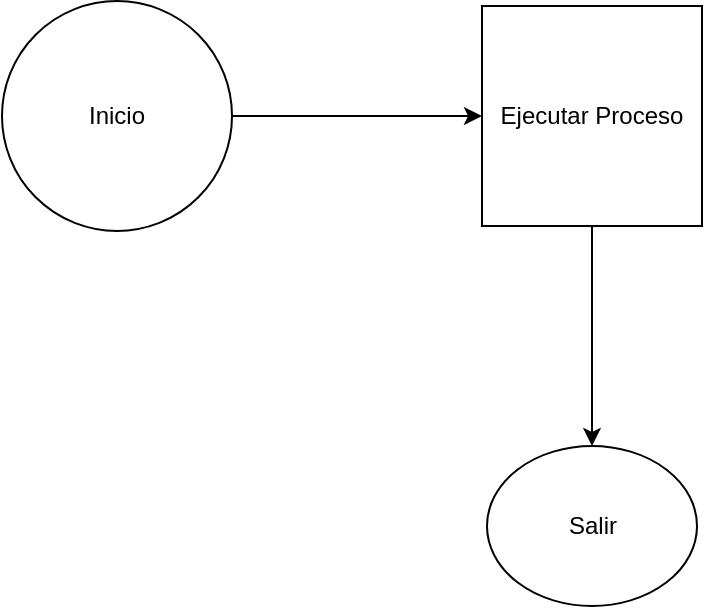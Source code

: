 <mxfile version="14.2.4" type="embed">
    <diagram id="VQltaTwj-Kha6fKFXXtj" name="Page-1">
        <mxGraphModel dx="506" dy="430" grid="1" gridSize="10" guides="1" tooltips="1" connect="1" arrows="1" fold="1" page="1" pageScale="1" pageWidth="827" pageHeight="1169" math="0" shadow="0">
            <root>
                <mxCell id="0"/>
                <mxCell id="1" parent="0"/>
                <mxCell id="10" style="edgeStyle=orthogonalEdgeStyle;rounded=0;orthogonalLoop=1;jettySize=auto;html=1;strokeColor=#000000;" edge="1" parent="1" source="2" target="3">
                    <mxGeometry relative="1" as="geometry"/>
                </mxCell>
                <mxCell id="2" value="&lt;font color=&quot;#000000&quot;&gt;Inicio&lt;/font&gt;" style="ellipse;whiteSpace=wrap;html=1;aspect=fixed;strokeColor=#000000;fillColor=#FFFFFF;" vertex="1" parent="1">
                    <mxGeometry x="80" y="172.5" width="115" height="115" as="geometry"/>
                </mxCell>
                <mxCell id="11" style="edgeStyle=orthogonalEdgeStyle;rounded=0;orthogonalLoop=1;jettySize=auto;html=1;entryX=0.5;entryY=0;entryDx=0;entryDy=0;strokeColor=#000000;" edge="1" parent="1" source="3" target="8">
                    <mxGeometry relative="1" as="geometry"/>
                </mxCell>
                <mxCell id="3" value="&lt;font color=&quot;#000000&quot;&gt;Ejecutar Proceso&lt;/font&gt;" style="whiteSpace=wrap;html=1;aspect=fixed;strokeColor=#000000;fillColor=#FFFFFF;" vertex="1" parent="1">
                    <mxGeometry x="320" y="175" width="110" height="110" as="geometry"/>
                </mxCell>
                <mxCell id="8" value="&lt;font color=&quot;#000000&quot;&gt;Salir&lt;/font&gt;" style="ellipse;whiteSpace=wrap;html=1;strokeColor=#000000;fillColor=#FFFFFF;" vertex="1" parent="1">
                    <mxGeometry x="322.5" y="395" width="105" height="80" as="geometry"/>
                </mxCell>
            </root>
        </mxGraphModel>
    </diagram>
</mxfile>